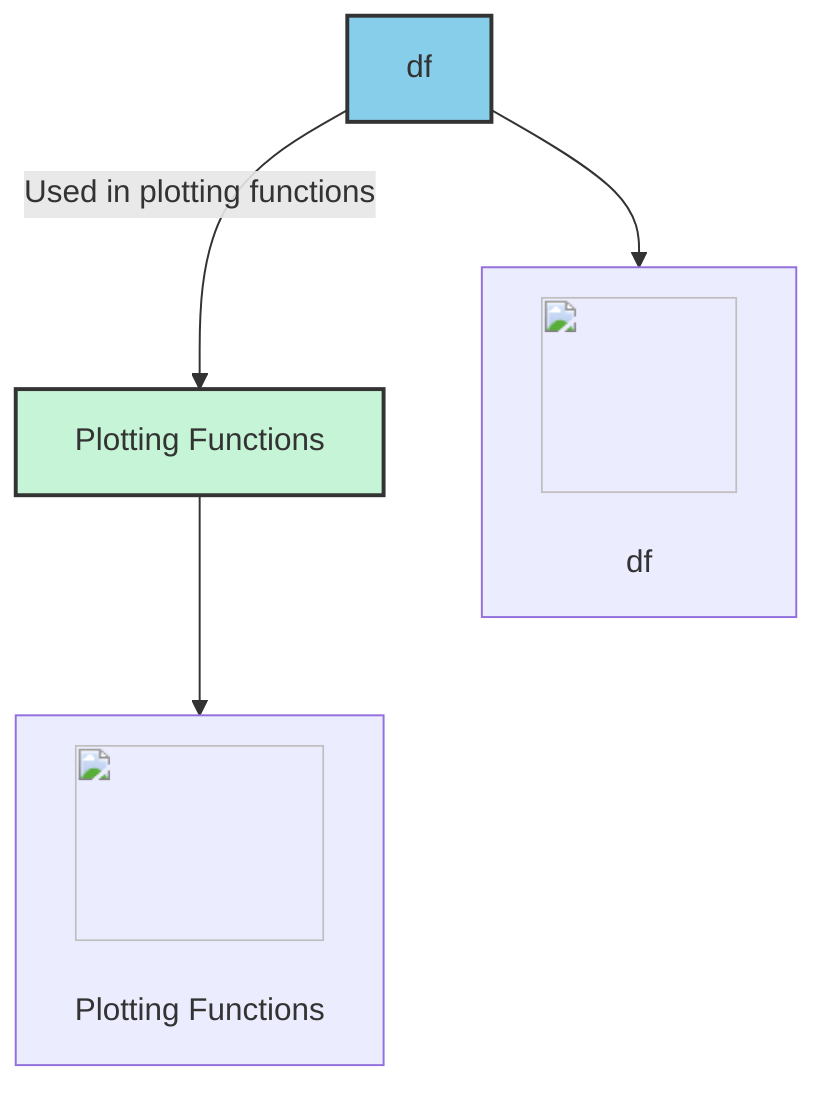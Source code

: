 flowchart TD
    %% Represents the initial DataFrame 'df'
    A[df]:::dataVar
    A --> |Used in plotting functions| B[Plotting Functions]:::process

    classDef dataVar fill:#87CEEB,stroke:#333,stroke-width:2px;
    classDef process fill:#C6F4D6,stroke:#333,stroke-width:2px;

    A --> C["<img src='icons/table.svg' width=100 height=100/> <br/> df"]
    B --> D["<img src='icons/file.svg' width=100 height=100/> <br/> Plotting Functions"];